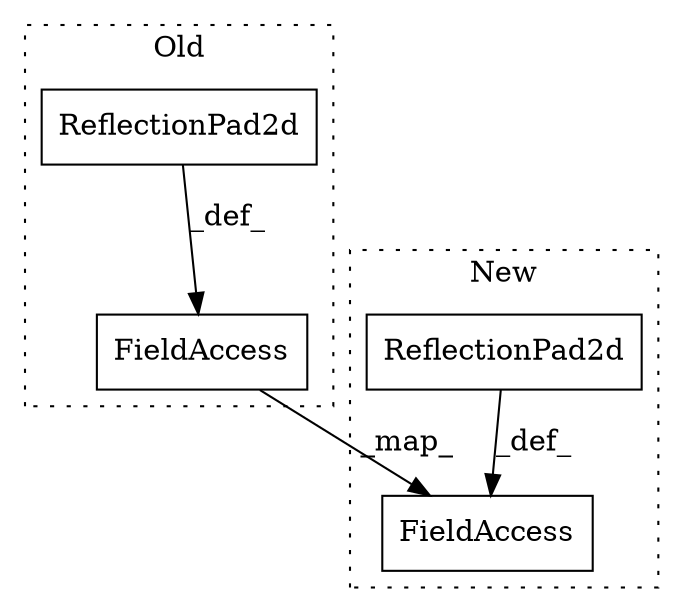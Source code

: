 digraph G {
subgraph cluster0 {
1 [label="ReflectionPad2d" a="32" s="1749,1778" l="16,1" shape="box"];
4 [label="FieldAccess" a="22" s="1729" l="19" shape="box"];
label = "Old";
style="dotted";
}
subgraph cluster1 {
2 [label="ReflectionPad2d" a="32" s="2066,2094" l="16,1" shape="box"];
3 [label="FieldAccess" a="22" s="2046" l="19" shape="box"];
label = "New";
style="dotted";
}
1 -> 4 [label="_def_"];
2 -> 3 [label="_def_"];
4 -> 3 [label="_map_"];
}